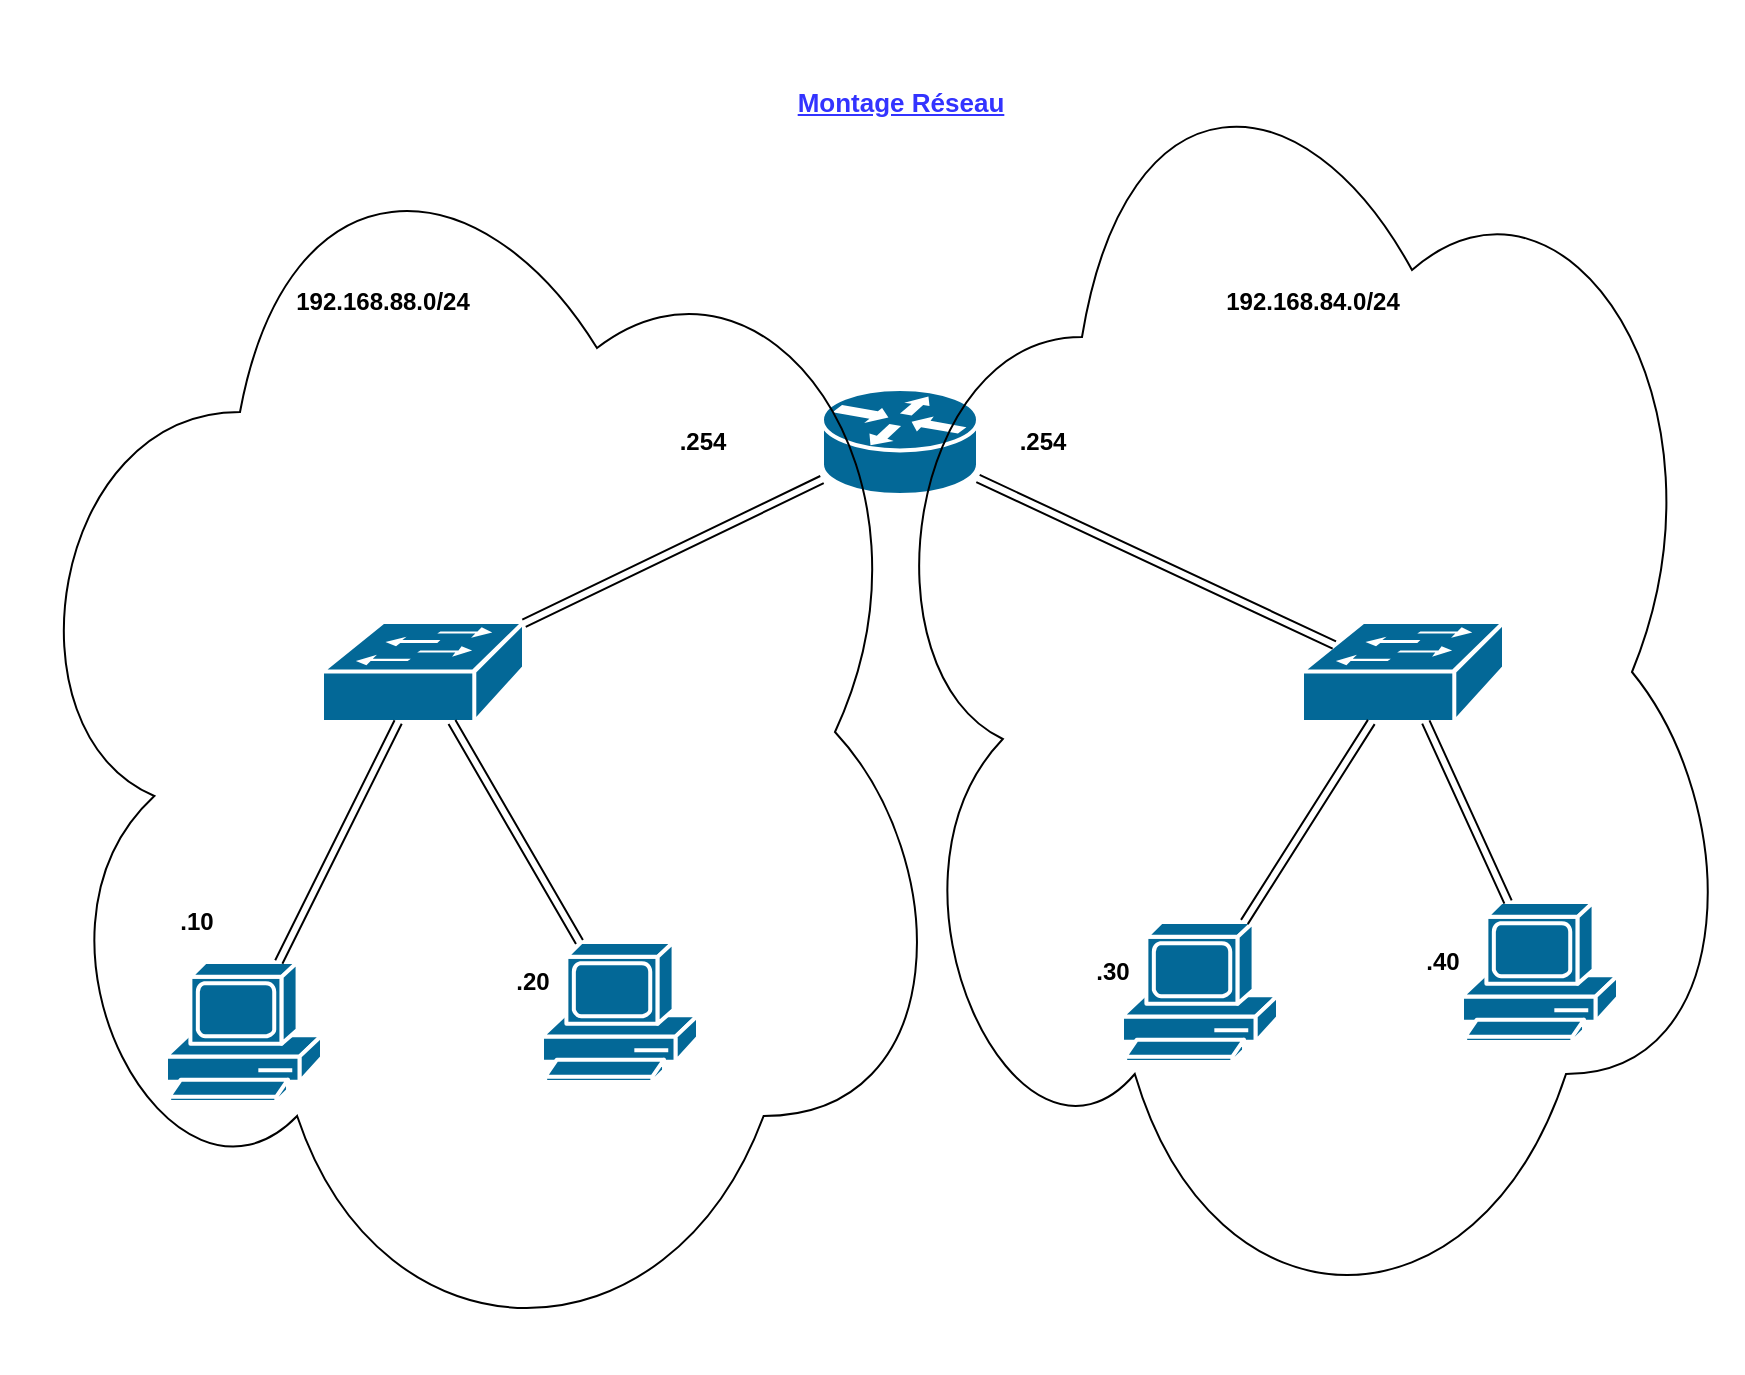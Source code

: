 <mxfile version="16.1.2" type="device"><diagram id="URC6VmjAq_6S9Z3o5YpL" name="Page-1"><mxGraphModel dx="1695" dy="1722" grid="1" gridSize="10" guides="1" tooltips="1" connect="1" arrows="1" fold="1" page="1" pageScale="1" pageWidth="827" pageHeight="1169" background="#FFFFFF" math="0" shadow="0"><root><mxCell id="0"/><mxCell id="1" parent="0"/><mxCell id="hCCnYZY5B-3dmp7U9iXp-1" value="" style="shape=mxgraph.cisco.computers_and_peripherals.pc;sketch=0;html=1;pointerEvents=1;dashed=0;fillColor=#036897;strokeColor=#ffffff;strokeWidth=2;verticalLabelPosition=bottom;verticalAlign=top;align=center;outlineConnect=0;" vertex="1" parent="1"><mxGeometry x="510" y="360" width="78" height="70" as="geometry"/></mxCell><mxCell id="hCCnYZY5B-3dmp7U9iXp-2" value="" style="shape=mxgraph.cisco.computers_and_peripherals.pc;sketch=0;html=1;pointerEvents=1;dashed=0;fillColor=#036897;strokeColor=#ffffff;strokeWidth=2;verticalLabelPosition=bottom;verticalAlign=top;align=center;outlineConnect=0;" vertex="1" parent="1"><mxGeometry x="220" y="370" width="78" height="70" as="geometry"/></mxCell><mxCell id="hCCnYZY5B-3dmp7U9iXp-3" value="" style="shape=mxgraph.cisco.computers_and_peripherals.pc;sketch=0;html=1;pointerEvents=1;dashed=0;fillColor=#036897;strokeColor=#ffffff;strokeWidth=2;verticalLabelPosition=bottom;verticalAlign=top;align=center;outlineConnect=0;" vertex="1" parent="1"><mxGeometry x="680" y="350" width="78" height="70" as="geometry"/></mxCell><mxCell id="hCCnYZY5B-3dmp7U9iXp-4" value="" style="shape=mxgraph.cisco.computers_and_peripherals.pc;sketch=0;html=1;pointerEvents=1;dashed=0;fillColor=#036897;strokeColor=#ffffff;strokeWidth=2;verticalLabelPosition=bottom;verticalAlign=top;align=center;outlineConnect=0;" vertex="1" parent="1"><mxGeometry x="32" y="380" width="78" height="70" as="geometry"/></mxCell><mxCell id="hCCnYZY5B-3dmp7U9iXp-5" value="" style="shape=mxgraph.cisco.routers.router;sketch=0;html=1;pointerEvents=1;dashed=0;fillColor=#036897;strokeColor=#ffffff;strokeWidth=2;verticalLabelPosition=bottom;verticalAlign=top;align=center;outlineConnect=0;" vertex="1" parent="1"><mxGeometry x="360" y="93.5" width="78" height="53" as="geometry"/></mxCell><mxCell id="hCCnYZY5B-3dmp7U9iXp-14" value="" style="shape=mxgraph.cisco.switches.workgroup_switch;sketch=0;html=1;pointerEvents=1;dashed=0;fillColor=#036897;strokeColor=#ffffff;strokeWidth=2;verticalLabelPosition=bottom;verticalAlign=top;align=center;outlineConnect=0;" vertex="1" parent="1"><mxGeometry x="110" y="210" width="101" height="50" as="geometry"/></mxCell><mxCell id="hCCnYZY5B-3dmp7U9iXp-15" value="" style="shape=mxgraph.cisco.switches.workgroup_switch;sketch=0;html=1;pointerEvents=1;dashed=0;fillColor=#036897;strokeColor=#ffffff;strokeWidth=2;verticalLabelPosition=bottom;verticalAlign=top;align=center;outlineConnect=0;" vertex="1" parent="1"><mxGeometry x="600" y="210" width="101" height="50" as="geometry"/></mxCell><mxCell id="hCCnYZY5B-3dmp7U9iXp-17" value="" style="shape=link;html=1;rounded=0;" edge="1" parent="1" source="hCCnYZY5B-3dmp7U9iXp-4" target="hCCnYZY5B-3dmp7U9iXp-14"><mxGeometry width="100" relative="1" as="geometry"><mxPoint x="360" y="290" as="sourcePoint"/><mxPoint x="460" y="290" as="targetPoint"/><Array as="points"/></mxGeometry></mxCell><mxCell id="hCCnYZY5B-3dmp7U9iXp-18" value="" style="shape=link;html=1;rounded=0;" edge="1" parent="1" source="hCCnYZY5B-3dmp7U9iXp-2" target="hCCnYZY5B-3dmp7U9iXp-14"><mxGeometry width="100" relative="1" as="geometry"><mxPoint x="360" y="290" as="sourcePoint"/><mxPoint x="460" y="290" as="targetPoint"/></mxGeometry></mxCell><mxCell id="hCCnYZY5B-3dmp7U9iXp-19" value="" style="shape=link;html=1;rounded=0;" edge="1" parent="1" source="hCCnYZY5B-3dmp7U9iXp-15" target="hCCnYZY5B-3dmp7U9iXp-1"><mxGeometry width="100" relative="1" as="geometry"><mxPoint x="360" y="290" as="sourcePoint"/><mxPoint x="460" y="290" as="targetPoint"/></mxGeometry></mxCell><mxCell id="hCCnYZY5B-3dmp7U9iXp-20" value="" style="shape=link;html=1;rounded=0;" edge="1" parent="1" source="hCCnYZY5B-3dmp7U9iXp-15" target="hCCnYZY5B-3dmp7U9iXp-3"><mxGeometry width="100" relative="1" as="geometry"><mxPoint x="360" y="290" as="sourcePoint"/><mxPoint x="460" y="290" as="targetPoint"/></mxGeometry></mxCell><mxCell id="hCCnYZY5B-3dmp7U9iXp-21" value="" style="shape=link;html=1;rounded=0;" edge="1" parent="1" source="hCCnYZY5B-3dmp7U9iXp-14" target="hCCnYZY5B-3dmp7U9iXp-5"><mxGeometry width="100" relative="1" as="geometry"><mxPoint x="360" y="290" as="sourcePoint"/><mxPoint x="460" y="290" as="targetPoint"/></mxGeometry></mxCell><mxCell id="hCCnYZY5B-3dmp7U9iXp-26" value="" style="ellipse;shape=cloud;whiteSpace=wrap;html=1;fillColor=none;" vertex="1" parent="1"><mxGeometry x="-50" y="-55" width="476" height="640" as="geometry"/></mxCell><mxCell id="hCCnYZY5B-3dmp7U9iXp-28" value="" style="ellipse;shape=cloud;whiteSpace=wrap;html=1;gradientDirection=south;labelBackgroundColor=none;labelBorderColor=none;noLabel=1;fillColor=none;" vertex="1" parent="1"><mxGeometry x="380" y="-100" width="440" height="670" as="geometry"/></mxCell><mxCell id="hCCnYZY5B-3dmp7U9iXp-29" value="&lt;b&gt;192.168.84.0/24&lt;/b&gt;" style="text;html=1;resizable=0;autosize=1;align=center;verticalAlign=middle;points=[];fillColor=none;strokeColor=none;rounded=0;" vertex="1" parent="1"><mxGeometry x="555" y="40" width="100" height="20" as="geometry"/></mxCell><mxCell id="hCCnYZY5B-3dmp7U9iXp-30" value="&lt;b&gt;192.168.88.0/24&lt;/b&gt;" style="text;html=1;align=center;verticalAlign=middle;resizable=0;points=[];autosize=1;strokeColor=none;fillColor=none;" vertex="1" parent="1"><mxGeometry x="90" y="40" width="100" height="20" as="geometry"/></mxCell><mxCell id="hCCnYZY5B-3dmp7U9iXp-32" value="" style="shape=link;html=1;rounded=0;exitX=0.16;exitY=0.23;exitDx=0;exitDy=0;exitPerimeter=0;" edge="1" parent="1" source="hCCnYZY5B-3dmp7U9iXp-15" target="hCCnYZY5B-3dmp7U9iXp-5"><mxGeometry width="100" relative="1" as="geometry"><mxPoint x="570" y="230" as="sourcePoint"/><mxPoint x="440" y="170" as="targetPoint"/></mxGeometry></mxCell><mxCell id="hCCnYZY5B-3dmp7U9iXp-33" value="&lt;b&gt;.254&lt;/b&gt;" style="text;html=1;align=center;verticalAlign=middle;resizable=0;points=[];autosize=1;strokeColor=none;fillColor=none;" vertex="1" parent="1"><mxGeometry x="280" y="110" width="40" height="20" as="geometry"/></mxCell><mxCell id="hCCnYZY5B-3dmp7U9iXp-34" value="&lt;b&gt;.254&lt;/b&gt;" style="text;html=1;align=center;verticalAlign=middle;resizable=0;points=[];autosize=1;strokeColor=none;fillColor=none;" vertex="1" parent="1"><mxGeometry x="450" y="110" width="40" height="20" as="geometry"/></mxCell><mxCell id="hCCnYZY5B-3dmp7U9iXp-35" value="&lt;b&gt;.10&lt;/b&gt;" style="text;html=1;align=center;verticalAlign=middle;resizable=0;points=[];autosize=1;strokeColor=none;fillColor=none;" vertex="1" parent="1"><mxGeometry x="32" y="350" width="30" height="20" as="geometry"/></mxCell><mxCell id="hCCnYZY5B-3dmp7U9iXp-36" value="&lt;b&gt;.20&lt;/b&gt;" style="text;html=1;align=center;verticalAlign=middle;resizable=0;points=[];autosize=1;strokeColor=none;fillColor=none;" vertex="1" parent="1"><mxGeometry x="200" y="380" width="30" height="20" as="geometry"/></mxCell><mxCell id="hCCnYZY5B-3dmp7U9iXp-37" value="&lt;b&gt;.30&lt;/b&gt;" style="text;html=1;align=center;verticalAlign=middle;resizable=0;points=[];autosize=1;strokeColor=none;fillColor=none;" vertex="1" parent="1"><mxGeometry x="490" y="375" width="30" height="20" as="geometry"/></mxCell><mxCell id="hCCnYZY5B-3dmp7U9iXp-39" value="&lt;b&gt;.40&lt;/b&gt;" style="text;html=1;align=center;verticalAlign=middle;resizable=0;points=[];autosize=1;strokeColor=none;fillColor=none;" vertex="1" parent="1"><mxGeometry x="655" y="370" width="30" height="20" as="geometry"/></mxCell><mxCell id="hCCnYZY5B-3dmp7U9iXp-40" value="&lt;b&gt;&lt;font style=&quot;font-size: 13px&quot; color=&quot;#3333ff&quot;&gt;&lt;u&gt;Montage Réseau&lt;/u&gt;&lt;/font&gt;&lt;/b&gt;" style="text;html=1;align=center;verticalAlign=middle;resizable=0;points=[];autosize=1;strokeColor=none;fillColor=none;fontColor=none;" vertex="1" parent="1"><mxGeometry x="339" y="-60" width="120" height="20" as="geometry"/></mxCell></root></mxGraphModel></diagram></mxfile>